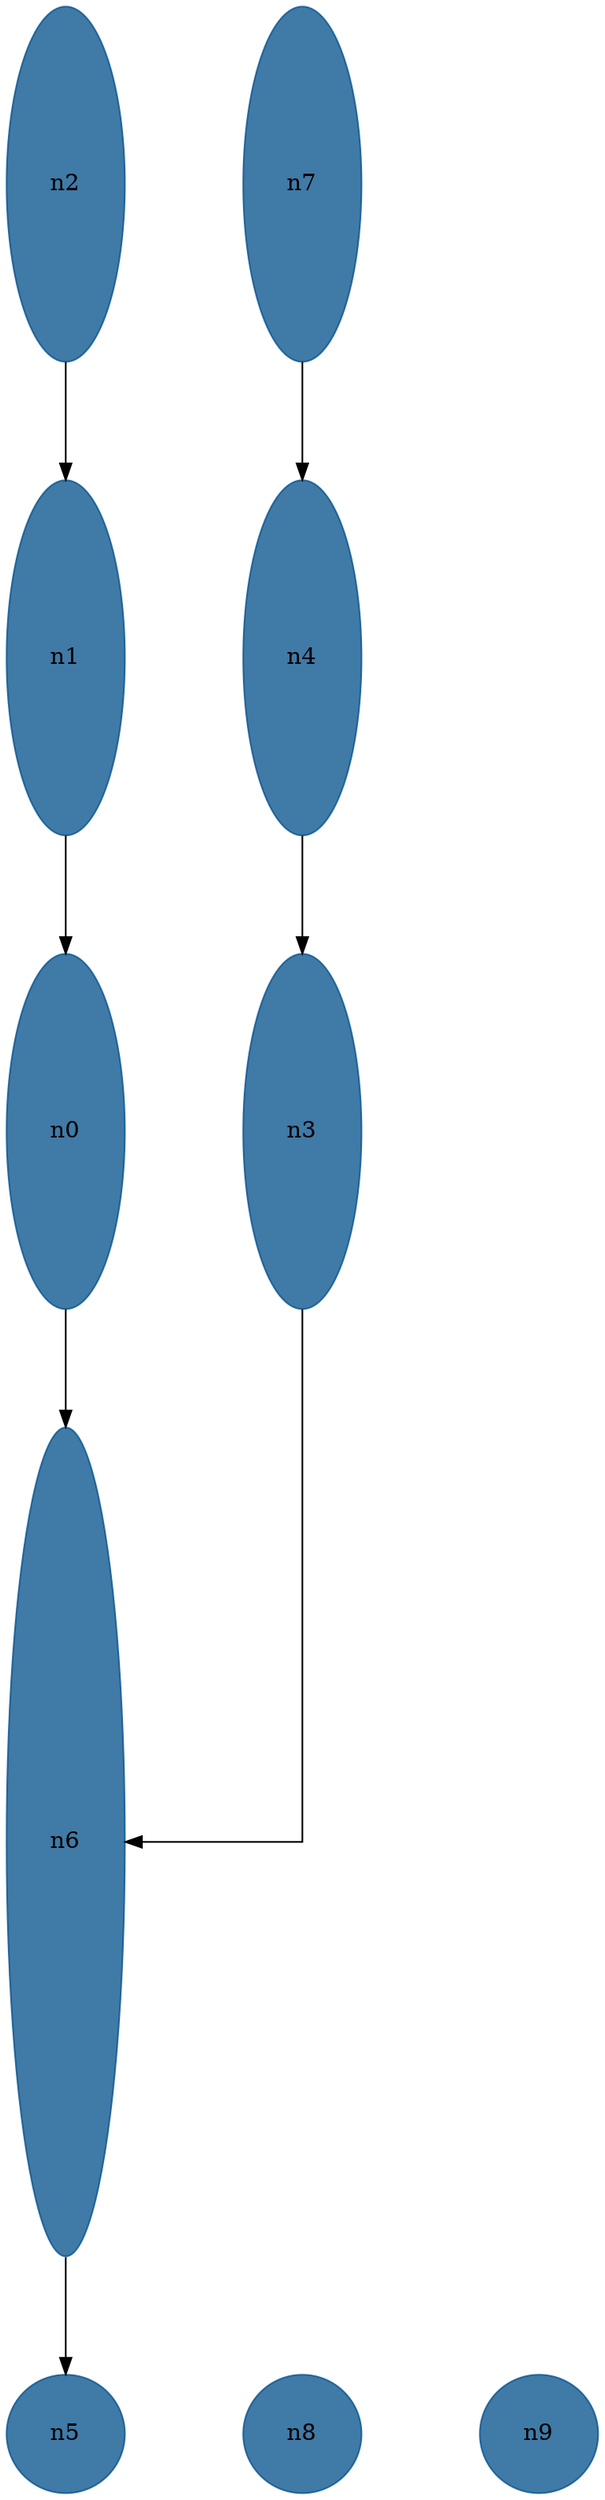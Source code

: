 //do not use DOT to generate pdf use NEATO or FDP
digraph{
layout="neato";
splines="ortho";
n2[shape="ellipse", style="filled", color="#004E8ABF", pos="0,21!", height="3", width="1"];
n2 -> n1;
n7[shape="ellipse", style="filled", color="#004E8ABF", pos="2,21!", height="3", width="1"];
n7 -> n4;
n1[shape="ellipse", style="filled", color="#004E8ABF", pos="0,17!", height="3", width="1"];
n1 -> n0;
n4[shape="ellipse", style="filled", color="#004E8ABF", pos="2,17!", height="3", width="1"];
n4 -> n3;
n0[shape="ellipse", style="filled", color="#004E8ABF", pos="0,13!", height="3", width="1"];
n0 -> n6;
n3[shape="ellipse", style="filled", color="#004E8ABF", pos="2,13!", height="3", width="1"];
n3 -> n6;
n6[shape="ellipse", style="filled", color="#004E8ABF", pos="0,7!", height="7", width="1"];
n6 -> n5;
n5[shape="ellipse", style="filled", color="#004E8ABF", pos="0,2!", height="1", width="1"];
n8[shape="ellipse", style="filled", color="#004E8ABF", pos="2,2!", height="1", width="1"];
n9[shape="ellipse", style="filled", color="#004E8ABF", pos="4,2!", height="1", width="1"];
}